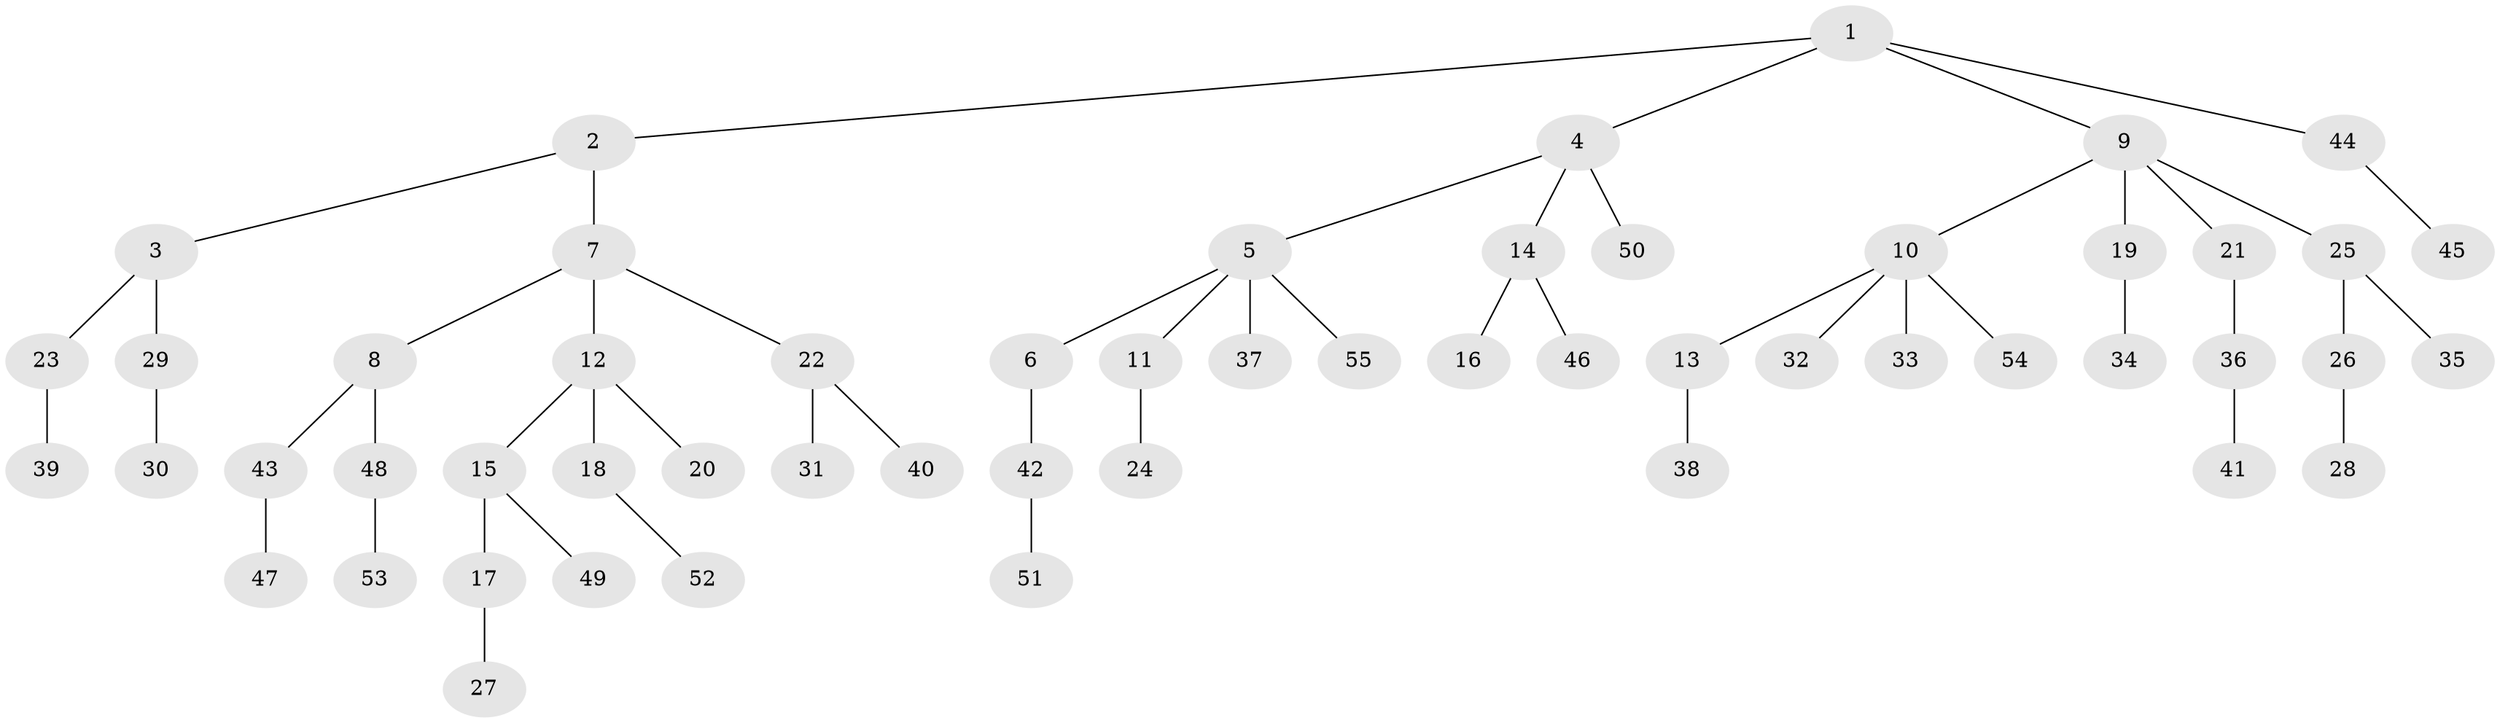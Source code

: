 // Generated by graph-tools (version 1.1) at 2025/53/03/09/25 04:53:09]
// undirected, 55 vertices, 54 edges
graph export_dot {
graph [start="1"]
  node [color=gray90,style=filled];
  1;
  2;
  3;
  4;
  5;
  6;
  7;
  8;
  9;
  10;
  11;
  12;
  13;
  14;
  15;
  16;
  17;
  18;
  19;
  20;
  21;
  22;
  23;
  24;
  25;
  26;
  27;
  28;
  29;
  30;
  31;
  32;
  33;
  34;
  35;
  36;
  37;
  38;
  39;
  40;
  41;
  42;
  43;
  44;
  45;
  46;
  47;
  48;
  49;
  50;
  51;
  52;
  53;
  54;
  55;
  1 -- 2;
  1 -- 4;
  1 -- 9;
  1 -- 44;
  2 -- 3;
  2 -- 7;
  3 -- 23;
  3 -- 29;
  4 -- 5;
  4 -- 14;
  4 -- 50;
  5 -- 6;
  5 -- 11;
  5 -- 37;
  5 -- 55;
  6 -- 42;
  7 -- 8;
  7 -- 12;
  7 -- 22;
  8 -- 43;
  8 -- 48;
  9 -- 10;
  9 -- 19;
  9 -- 21;
  9 -- 25;
  10 -- 13;
  10 -- 32;
  10 -- 33;
  10 -- 54;
  11 -- 24;
  12 -- 15;
  12 -- 18;
  12 -- 20;
  13 -- 38;
  14 -- 16;
  14 -- 46;
  15 -- 17;
  15 -- 49;
  17 -- 27;
  18 -- 52;
  19 -- 34;
  21 -- 36;
  22 -- 31;
  22 -- 40;
  23 -- 39;
  25 -- 26;
  25 -- 35;
  26 -- 28;
  29 -- 30;
  36 -- 41;
  42 -- 51;
  43 -- 47;
  44 -- 45;
  48 -- 53;
}
